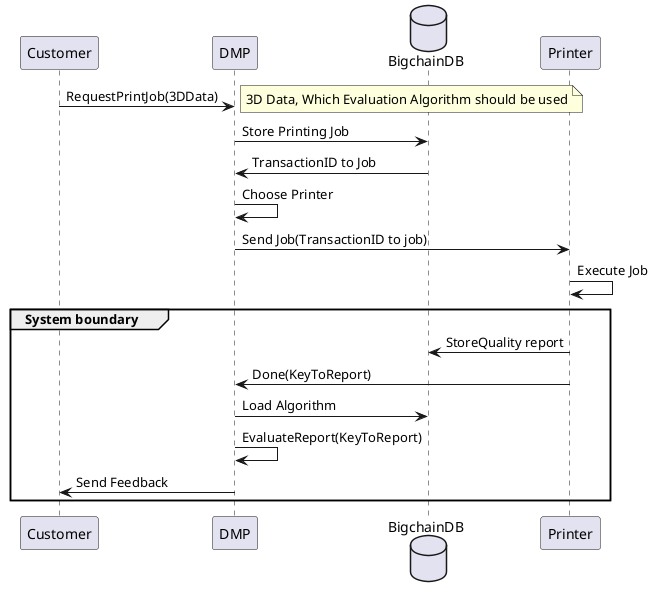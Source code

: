 @startuml
Customer -> DMP: RequestPrintJob(3DData)
database BigchainDB

note right: 3D Data, Which Evaluation Algorithm should be used
DMP -> BigchainDB: Store Printing Job
BigchainDB -> DMP: TransactionID to Job
DMP -> DMP: Choose Printer
DMP -> Printer: Send Job(TransactionID to job)
Printer -> Printer: Execute Job
group System boundary
    Printer -> BigchainDB: StoreQuality report
    Printer -> DMP: Done(KeyToReport)
    DMP-> BigchainDB: Load Algorithm
    DMP -> DMP: EvaluateReport(KeyToReport)
    DMP-> Customer: Send Feedback
end
@enduml
